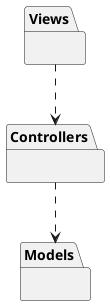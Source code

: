 @startuml
skinparam style strictuml

package Views {}
package Controllers{}
package Models{}

Views ..> Controllers
Controllers ..> Models

@enduml